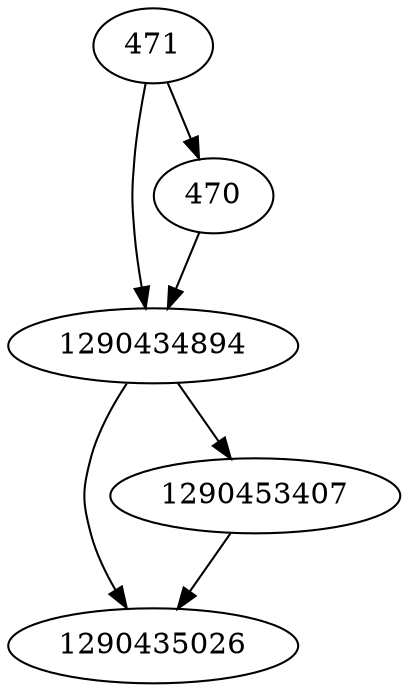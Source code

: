 strict digraph  {
1290434894;
1290435026;
470;
471;
1290453407;
1290434894 -> 1290435026;
1290434894 -> 1290453407;
470 -> 1290434894;
471 -> 1290434894;
471 -> 470;
1290453407 -> 1290435026;
}
